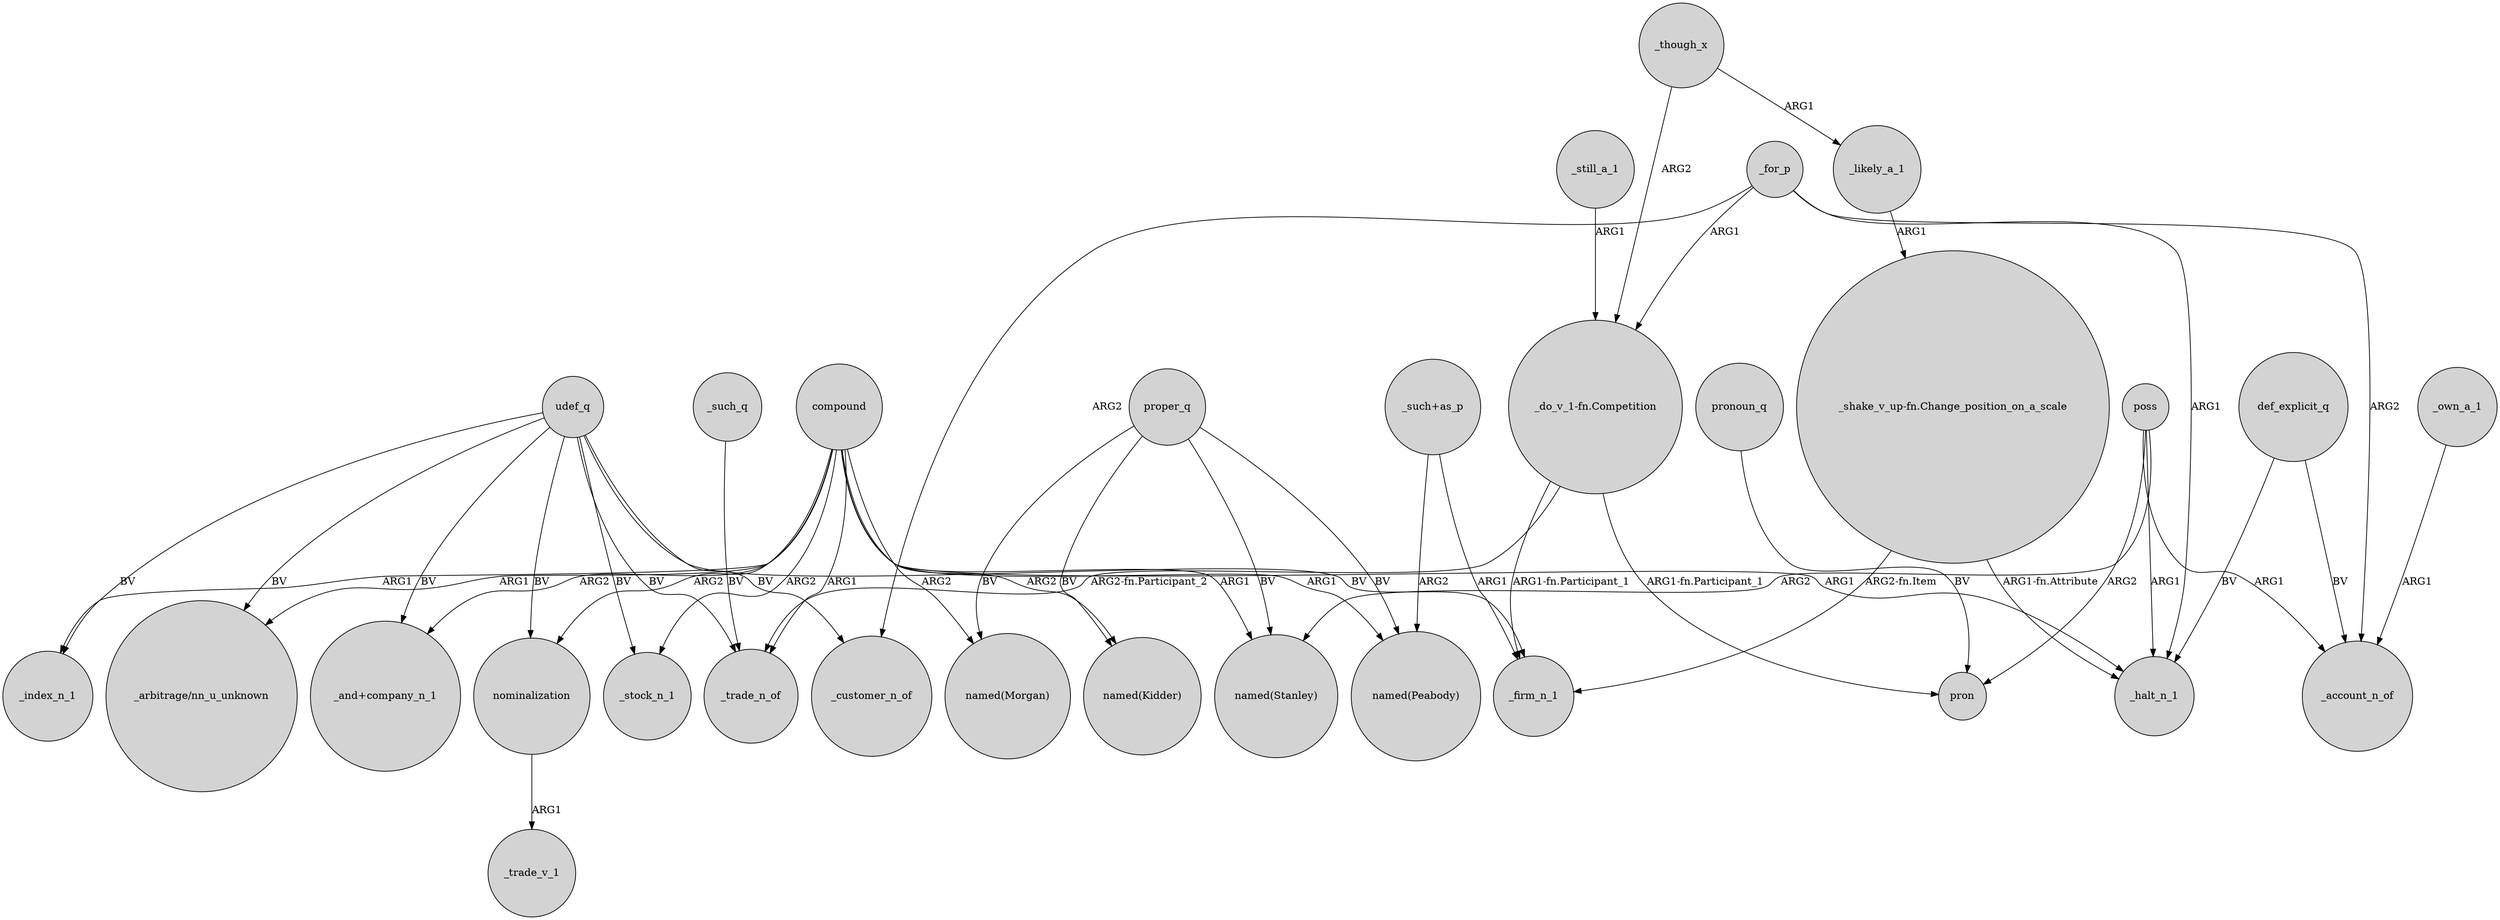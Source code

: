 digraph {
	node [shape=circle style=filled]
	"_such+as_p" -> "named(Peabody)" [label=ARG2]
	_though_x -> _likely_a_1 [label=ARG1]
	compound -> "named(Peabody)" [label=ARG1]
	proper_q -> "named(Peabody)" [label=BV]
	_still_a_1 -> "_do_v_1-fn.Competition" [label=ARG1]
	compound -> "_and+company_n_1" [label=ARG2]
	_for_p -> _customer_n_of [label=ARG2]
	compound -> _trade_n_of [label=ARG1]
	"_do_v_1-fn.Competition" -> pron [label="ARG1-fn.Participant_1"]
	udef_q -> nominalization [label=BV]
	udef_q -> _index_n_1 [label=BV]
	proper_q -> "named(Stanley)" [label=BV]
	def_explicit_q -> _account_n_of [label=BV]
	poss -> _halt_n_1 [label=ARG1]
	compound -> _halt_n_1 [label=ARG1]
	udef_q -> _firm_n_1 [label=BV]
	compound -> nominalization [label=ARG2]
	pronoun_q -> pron [label=BV]
	"_do_v_1-fn.Competition" -> _trade_n_of [label="ARG2-fn.Participant_2"]
	poss -> pron [label=ARG2]
	udef_q -> _stock_n_1 [label=BV]
	_for_p -> _halt_n_1 [label=ARG1]
	_though_x -> "_do_v_1-fn.Competition" [label=ARG2]
	compound -> "named(Kidder)" [label=ARG2]
	"_shake_v_up-fn.Change_position_on_a_scale" -> _firm_n_1 [label="ARG2-fn.Item"]
	_such_q -> _trade_n_of [label=BV]
	compound -> "named(Morgan)" [label=ARG2]
	"_such+as_p" -> _firm_n_1 [label=ARG1]
	compound -> _stock_n_1 [label=ARG2]
	udef_q -> "_arbitrage/nn_u_unknown" [label=BV]
	compound -> "_arbitrage/nn_u_unknown" [label=ARG1]
	_for_p -> "_do_v_1-fn.Competition" [label=ARG1]
	udef_q -> _trade_n_of [label=BV]
	compound -> _index_n_1 [label=ARG1]
	_likely_a_1 -> "_shake_v_up-fn.Change_position_on_a_scale" [label=ARG1]
	"_shake_v_up-fn.Change_position_on_a_scale" -> _halt_n_1 [label="ARG1-fn.Attribute"]
	udef_q -> _customer_n_of [label=BV]
	poss -> "named(Stanley)" [label=ARG2]
	_for_p -> _account_n_of [label=ARG2]
	poss -> _account_n_of [label=ARG1]
	udef_q -> "_and+company_n_1" [label=BV]
	_own_a_1 -> _account_n_of [label=ARG1]
	proper_q -> "named(Morgan)" [label=BV]
	"_do_v_1-fn.Competition" -> _firm_n_1 [label="ARG1-fn.Participant_1"]
	compound -> "named(Stanley)" [label=ARG1]
	def_explicit_q -> _halt_n_1 [label=BV]
	proper_q -> "named(Kidder)" [label=BV]
	nominalization -> _trade_v_1 [label=ARG1]
}
